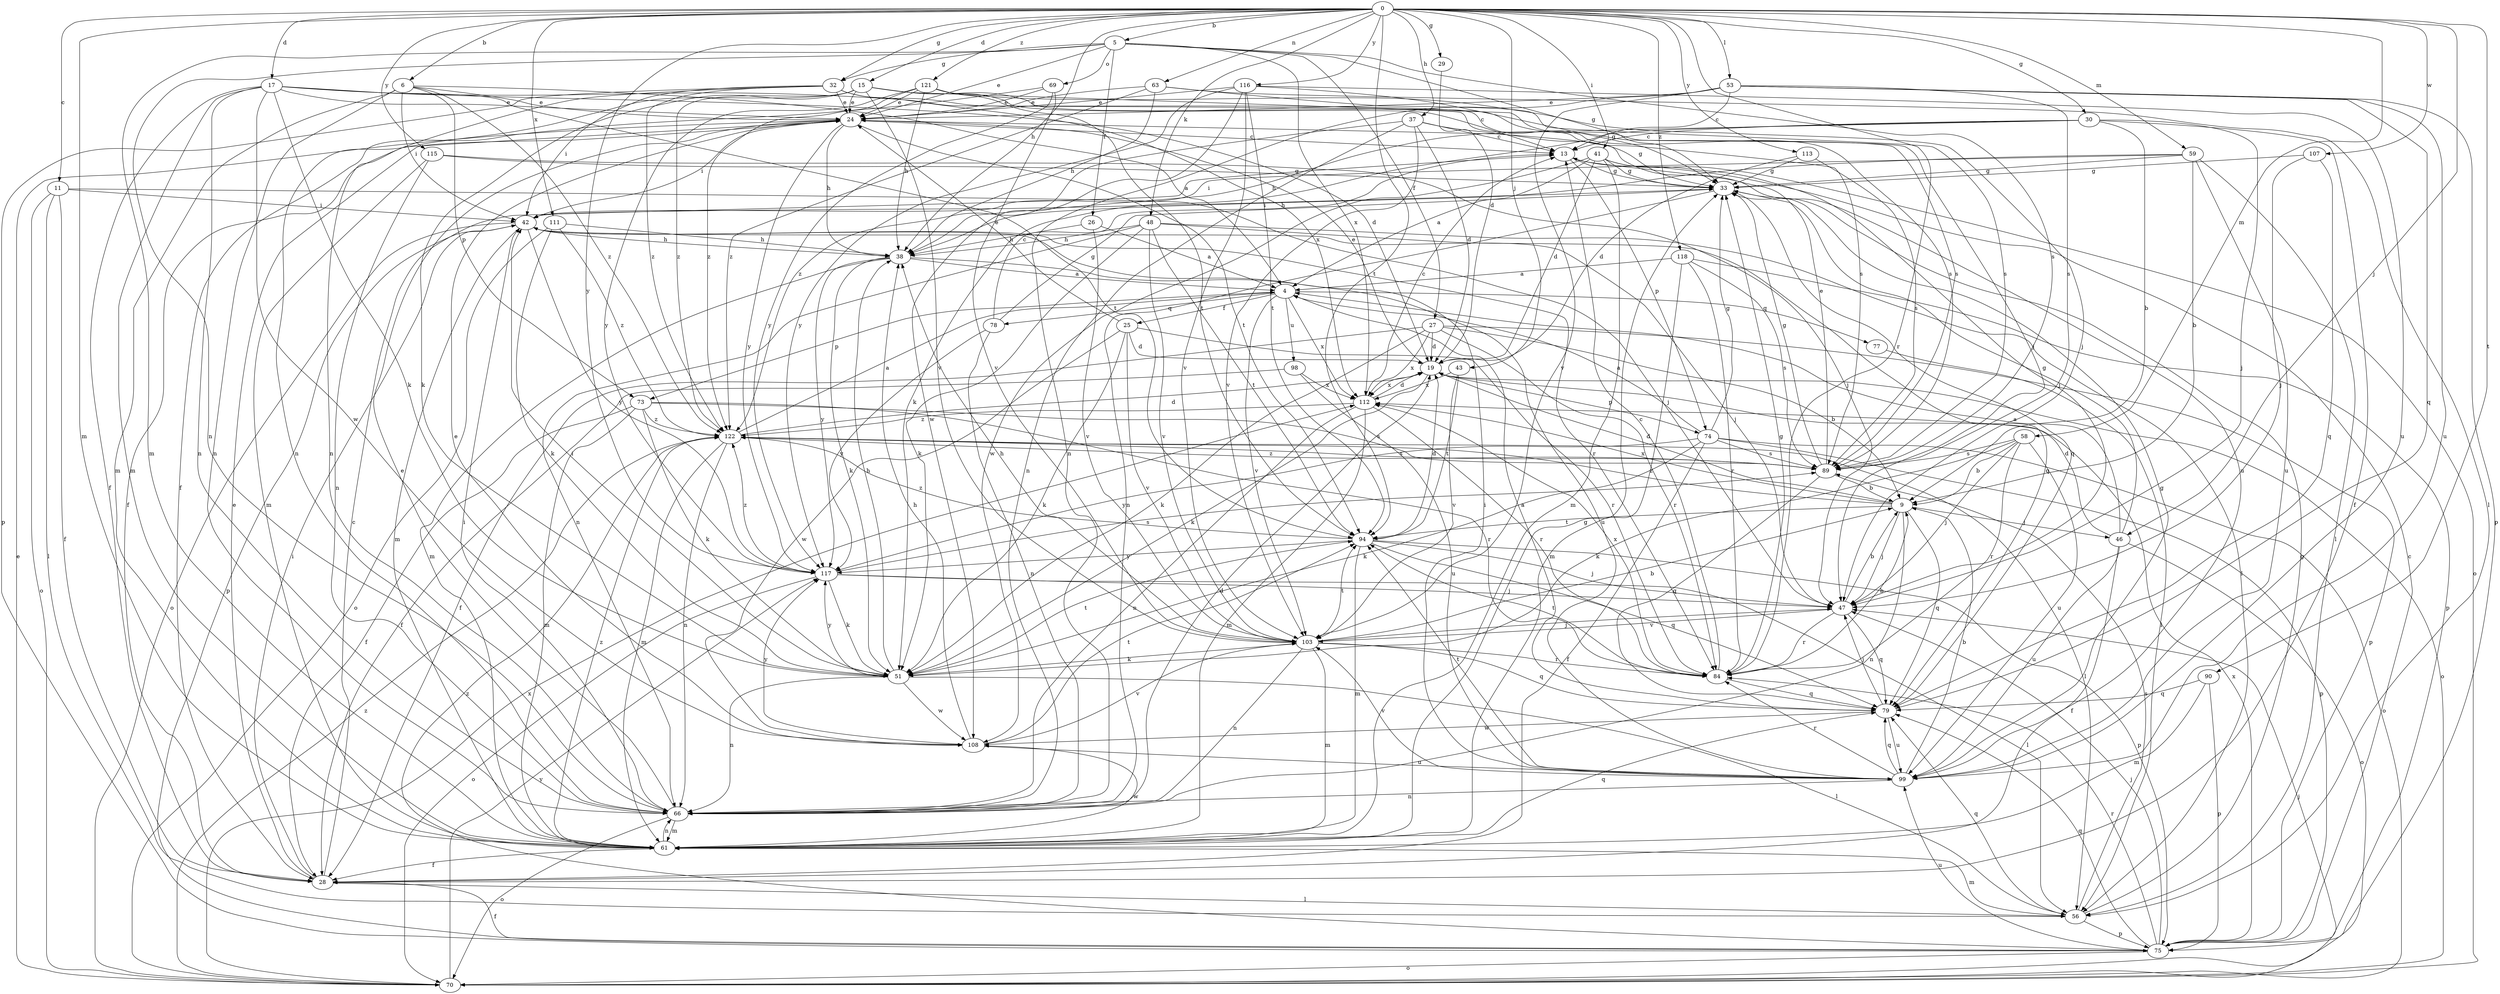 strict digraph  {
0;
4;
5;
6;
9;
11;
13;
15;
17;
19;
24;
25;
26;
27;
28;
29;
30;
32;
33;
37;
38;
41;
42;
43;
46;
47;
48;
51;
53;
56;
58;
59;
61;
63;
66;
69;
70;
73;
74;
75;
77;
78;
79;
84;
89;
90;
94;
98;
99;
103;
107;
108;
111;
112;
113;
115;
116;
117;
118;
121;
122;
0 -> 5  [label=b];
0 -> 6  [label=b];
0 -> 11  [label=c];
0 -> 15  [label=d];
0 -> 17  [label=d];
0 -> 29  [label=g];
0 -> 30  [label=g];
0 -> 32  [label=g];
0 -> 37  [label=h];
0 -> 38  [label=h];
0 -> 41  [label=i];
0 -> 43  [label=j];
0 -> 46  [label=j];
0 -> 48  [label=k];
0 -> 53  [label=l];
0 -> 58  [label=m];
0 -> 59  [label=m];
0 -> 61  [label=m];
0 -> 63  [label=n];
0 -> 84  [label=r];
0 -> 90  [label=t];
0 -> 94  [label=t];
0 -> 107  [label=w];
0 -> 111  [label=x];
0 -> 113  [label=y];
0 -> 115  [label=y];
0 -> 116  [label=y];
0 -> 117  [label=y];
0 -> 118  [label=z];
0 -> 121  [label=z];
4 -> 25  [label=f];
4 -> 73  [label=p];
4 -> 77  [label=q];
4 -> 78  [label=q];
4 -> 98  [label=u];
4 -> 103  [label=v];
4 -> 112  [label=x];
5 -> 24  [label=e];
5 -> 26  [label=f];
5 -> 27  [label=f];
5 -> 32  [label=g];
5 -> 33  [label=g];
5 -> 61  [label=m];
5 -> 66  [label=n];
5 -> 69  [label=o];
5 -> 89  [label=s];
5 -> 112  [label=x];
6 -> 4  [label=a];
6 -> 24  [label=e];
6 -> 42  [label=i];
6 -> 61  [label=m];
6 -> 66  [label=n];
6 -> 73  [label=p];
6 -> 122  [label=z];
9 -> 19  [label=d];
9 -> 46  [label=j];
9 -> 47  [label=j];
9 -> 66  [label=n];
9 -> 79  [label=q];
9 -> 94  [label=t];
9 -> 112  [label=x];
9 -> 122  [label=z];
11 -> 28  [label=f];
11 -> 42  [label=i];
11 -> 47  [label=j];
11 -> 56  [label=l];
11 -> 70  [label=o];
13 -> 33  [label=g];
13 -> 74  [label=p];
13 -> 99  [label=u];
15 -> 13  [label=c];
15 -> 24  [label=e];
15 -> 47  [label=j];
15 -> 51  [label=k];
15 -> 66  [label=n];
15 -> 89  [label=s];
15 -> 103  [label=v];
15 -> 122  [label=z];
17 -> 19  [label=d];
17 -> 24  [label=e];
17 -> 28  [label=f];
17 -> 51  [label=k];
17 -> 61  [label=m];
17 -> 66  [label=n];
17 -> 89  [label=s];
17 -> 94  [label=t];
17 -> 108  [label=w];
19 -> 24  [label=e];
19 -> 51  [label=k];
19 -> 70  [label=o];
19 -> 74  [label=p];
19 -> 112  [label=x];
24 -> 13  [label=c];
24 -> 28  [label=f];
24 -> 38  [label=h];
24 -> 42  [label=i];
24 -> 94  [label=t];
24 -> 117  [label=y];
25 -> 19  [label=d];
25 -> 24  [label=e];
25 -> 51  [label=k];
25 -> 84  [label=r];
25 -> 103  [label=v];
25 -> 108  [label=w];
26 -> 4  [label=a];
26 -> 38  [label=h];
26 -> 103  [label=v];
27 -> 9  [label=b];
27 -> 19  [label=d];
27 -> 28  [label=f];
27 -> 51  [label=k];
27 -> 75  [label=p];
27 -> 84  [label=r];
27 -> 112  [label=x];
28 -> 13  [label=c];
28 -> 24  [label=e];
28 -> 42  [label=i];
28 -> 56  [label=l];
29 -> 19  [label=d];
30 -> 9  [label=b];
30 -> 13  [label=c];
30 -> 28  [label=f];
30 -> 38  [label=h];
30 -> 47  [label=j];
30 -> 51  [label=k];
32 -> 24  [label=e];
32 -> 42  [label=i];
32 -> 66  [label=n];
32 -> 75  [label=p];
32 -> 89  [label=s];
32 -> 112  [label=x];
32 -> 122  [label=z];
33 -> 42  [label=i];
33 -> 66  [label=n];
33 -> 79  [label=q];
37 -> 13  [label=c];
37 -> 19  [label=d];
37 -> 33  [label=g];
37 -> 66  [label=n];
37 -> 103  [label=v];
37 -> 122  [label=z];
38 -> 4  [label=a];
38 -> 51  [label=k];
38 -> 61  [label=m];
38 -> 99  [label=u];
38 -> 117  [label=y];
41 -> 4  [label=a];
41 -> 19  [label=d];
41 -> 33  [label=g];
41 -> 47  [label=j];
41 -> 61  [label=m];
41 -> 70  [label=o];
41 -> 108  [label=w];
42 -> 38  [label=h];
42 -> 47  [label=j];
42 -> 61  [label=m];
42 -> 70  [label=o];
42 -> 75  [label=p];
42 -> 84  [label=r];
42 -> 117  [label=y];
43 -> 94  [label=t];
43 -> 103  [label=v];
43 -> 112  [label=x];
46 -> 4  [label=a];
46 -> 19  [label=d];
46 -> 28  [label=f];
46 -> 33  [label=g];
46 -> 70  [label=o];
46 -> 99  [label=u];
47 -> 9  [label=b];
47 -> 79  [label=q];
47 -> 84  [label=r];
47 -> 103  [label=v];
48 -> 38  [label=h];
48 -> 51  [label=k];
48 -> 56  [label=l];
48 -> 66  [label=n];
48 -> 79  [label=q];
48 -> 94  [label=t];
48 -> 103  [label=v];
51 -> 38  [label=h];
51 -> 42  [label=i];
51 -> 56  [label=l];
51 -> 66  [label=n];
51 -> 94  [label=t];
51 -> 108  [label=w];
51 -> 117  [label=y];
53 -> 13  [label=c];
53 -> 24  [label=e];
53 -> 66  [label=n];
53 -> 75  [label=p];
53 -> 79  [label=q];
53 -> 89  [label=s];
53 -> 99  [label=u];
53 -> 103  [label=v];
56 -> 33  [label=g];
56 -> 61  [label=m];
56 -> 75  [label=p];
56 -> 79  [label=q];
56 -> 89  [label=s];
58 -> 9  [label=b];
58 -> 47  [label=j];
58 -> 51  [label=k];
58 -> 84  [label=r];
58 -> 89  [label=s];
58 -> 99  [label=u];
59 -> 9  [label=b];
59 -> 33  [label=g];
59 -> 38  [label=h];
59 -> 42  [label=i];
59 -> 56  [label=l];
59 -> 99  [label=u];
61 -> 28  [label=f];
61 -> 33  [label=g];
61 -> 66  [label=n];
61 -> 79  [label=q];
61 -> 108  [label=w];
61 -> 122  [label=z];
63 -> 24  [label=e];
63 -> 38  [label=h];
63 -> 56  [label=l];
63 -> 89  [label=s];
63 -> 122  [label=z];
66 -> 19  [label=d];
66 -> 24  [label=e];
66 -> 42  [label=i];
66 -> 61  [label=m];
66 -> 70  [label=o];
69 -> 24  [label=e];
69 -> 28  [label=f];
69 -> 103  [label=v];
69 -> 117  [label=y];
70 -> 24  [label=e];
70 -> 47  [label=j];
70 -> 112  [label=x];
70 -> 117  [label=y];
70 -> 122  [label=z];
73 -> 28  [label=f];
73 -> 51  [label=k];
73 -> 61  [label=m];
73 -> 84  [label=r];
73 -> 89  [label=s];
73 -> 122  [label=z];
74 -> 4  [label=a];
74 -> 28  [label=f];
74 -> 33  [label=g];
74 -> 51  [label=k];
74 -> 70  [label=o];
74 -> 75  [label=p];
74 -> 89  [label=s];
74 -> 117  [label=y];
75 -> 13  [label=c];
75 -> 28  [label=f];
75 -> 47  [label=j];
75 -> 70  [label=o];
75 -> 79  [label=q];
75 -> 84  [label=r];
75 -> 99  [label=u];
75 -> 112  [label=x];
75 -> 122  [label=z];
77 -> 56  [label=l];
78 -> 13  [label=c];
78 -> 33  [label=g];
78 -> 66  [label=n];
78 -> 117  [label=y];
79 -> 4  [label=a];
79 -> 47  [label=j];
79 -> 99  [label=u];
79 -> 108  [label=w];
84 -> 9  [label=b];
84 -> 13  [label=c];
84 -> 33  [label=g];
84 -> 79  [label=q];
84 -> 94  [label=t];
84 -> 112  [label=x];
89 -> 9  [label=b];
89 -> 24  [label=e];
89 -> 33  [label=g];
89 -> 79  [label=q];
89 -> 122  [label=z];
90 -> 61  [label=m];
90 -> 75  [label=p];
90 -> 79  [label=q];
94 -> 19  [label=d];
94 -> 47  [label=j];
94 -> 61  [label=m];
94 -> 75  [label=p];
94 -> 79  [label=q];
94 -> 117  [label=y];
94 -> 122  [label=z];
98 -> 28  [label=f];
98 -> 99  [label=u];
98 -> 112  [label=x];
99 -> 9  [label=b];
99 -> 33  [label=g];
99 -> 42  [label=i];
99 -> 66  [label=n];
99 -> 79  [label=q];
99 -> 84  [label=r];
99 -> 94  [label=t];
99 -> 103  [label=v];
103 -> 9  [label=b];
103 -> 38  [label=h];
103 -> 47  [label=j];
103 -> 51  [label=k];
103 -> 61  [label=m];
103 -> 66  [label=n];
103 -> 79  [label=q];
103 -> 84  [label=r];
103 -> 94  [label=t];
107 -> 33  [label=g];
107 -> 47  [label=j];
107 -> 79  [label=q];
108 -> 24  [label=e];
108 -> 38  [label=h];
108 -> 94  [label=t];
108 -> 99  [label=u];
108 -> 103  [label=v];
108 -> 117  [label=y];
111 -> 38  [label=h];
111 -> 51  [label=k];
111 -> 70  [label=o];
111 -> 122  [label=z];
112 -> 13  [label=c];
112 -> 19  [label=d];
112 -> 61  [label=m];
112 -> 66  [label=n];
112 -> 84  [label=r];
112 -> 122  [label=z];
113 -> 19  [label=d];
113 -> 33  [label=g];
113 -> 89  [label=s];
115 -> 33  [label=g];
115 -> 47  [label=j];
115 -> 61  [label=m];
115 -> 66  [label=n];
116 -> 24  [label=e];
116 -> 33  [label=g];
116 -> 94  [label=t];
116 -> 99  [label=u];
116 -> 103  [label=v];
116 -> 108  [label=w];
116 -> 117  [label=y];
117 -> 47  [label=j];
117 -> 51  [label=k];
117 -> 56  [label=l];
117 -> 70  [label=o];
117 -> 89  [label=s];
117 -> 122  [label=z];
118 -> 4  [label=a];
118 -> 61  [label=m];
118 -> 75  [label=p];
118 -> 84  [label=r];
118 -> 89  [label=s];
121 -> 24  [label=e];
121 -> 38  [label=h];
121 -> 47  [label=j];
121 -> 94  [label=t];
121 -> 117  [label=y];
121 -> 122  [label=z];
122 -> 4  [label=a];
122 -> 19  [label=d];
122 -> 56  [label=l];
122 -> 61  [label=m];
122 -> 66  [label=n];
122 -> 89  [label=s];
}
